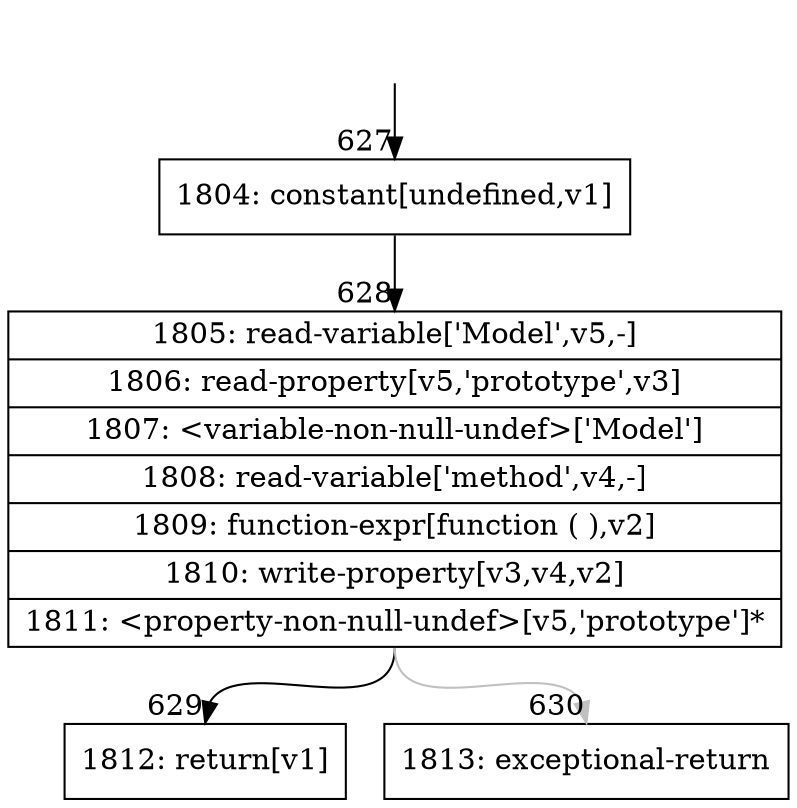 digraph {
rankdir="TD"
BB_entry42[shape=none,label=""];
BB_entry42 -> BB627 [tailport=s, headport=n, headlabel="    627"]
BB627 [shape=record label="{1804: constant[undefined,v1]}" ] 
BB627 -> BB628 [tailport=s, headport=n, headlabel="      628"]
BB628 [shape=record label="{1805: read-variable['Model',v5,-]|1806: read-property[v5,'prototype',v3]|1807: \<variable-non-null-undef\>['Model']|1808: read-variable['method',v4,-]|1809: function-expr[function ( ),v2]|1810: write-property[v3,v4,v2]|1811: \<property-non-null-undef\>[v5,'prototype']*}" ] 
BB628 -> BB629 [tailport=s, headport=n, headlabel="      629"]
BB628 -> BB630 [tailport=s, headport=n, color=gray, headlabel="      630"]
BB629 [shape=record label="{1812: return[v1]}" ] 
BB630 [shape=record label="{1813: exceptional-return}" ] 
//#$~ 582
}
